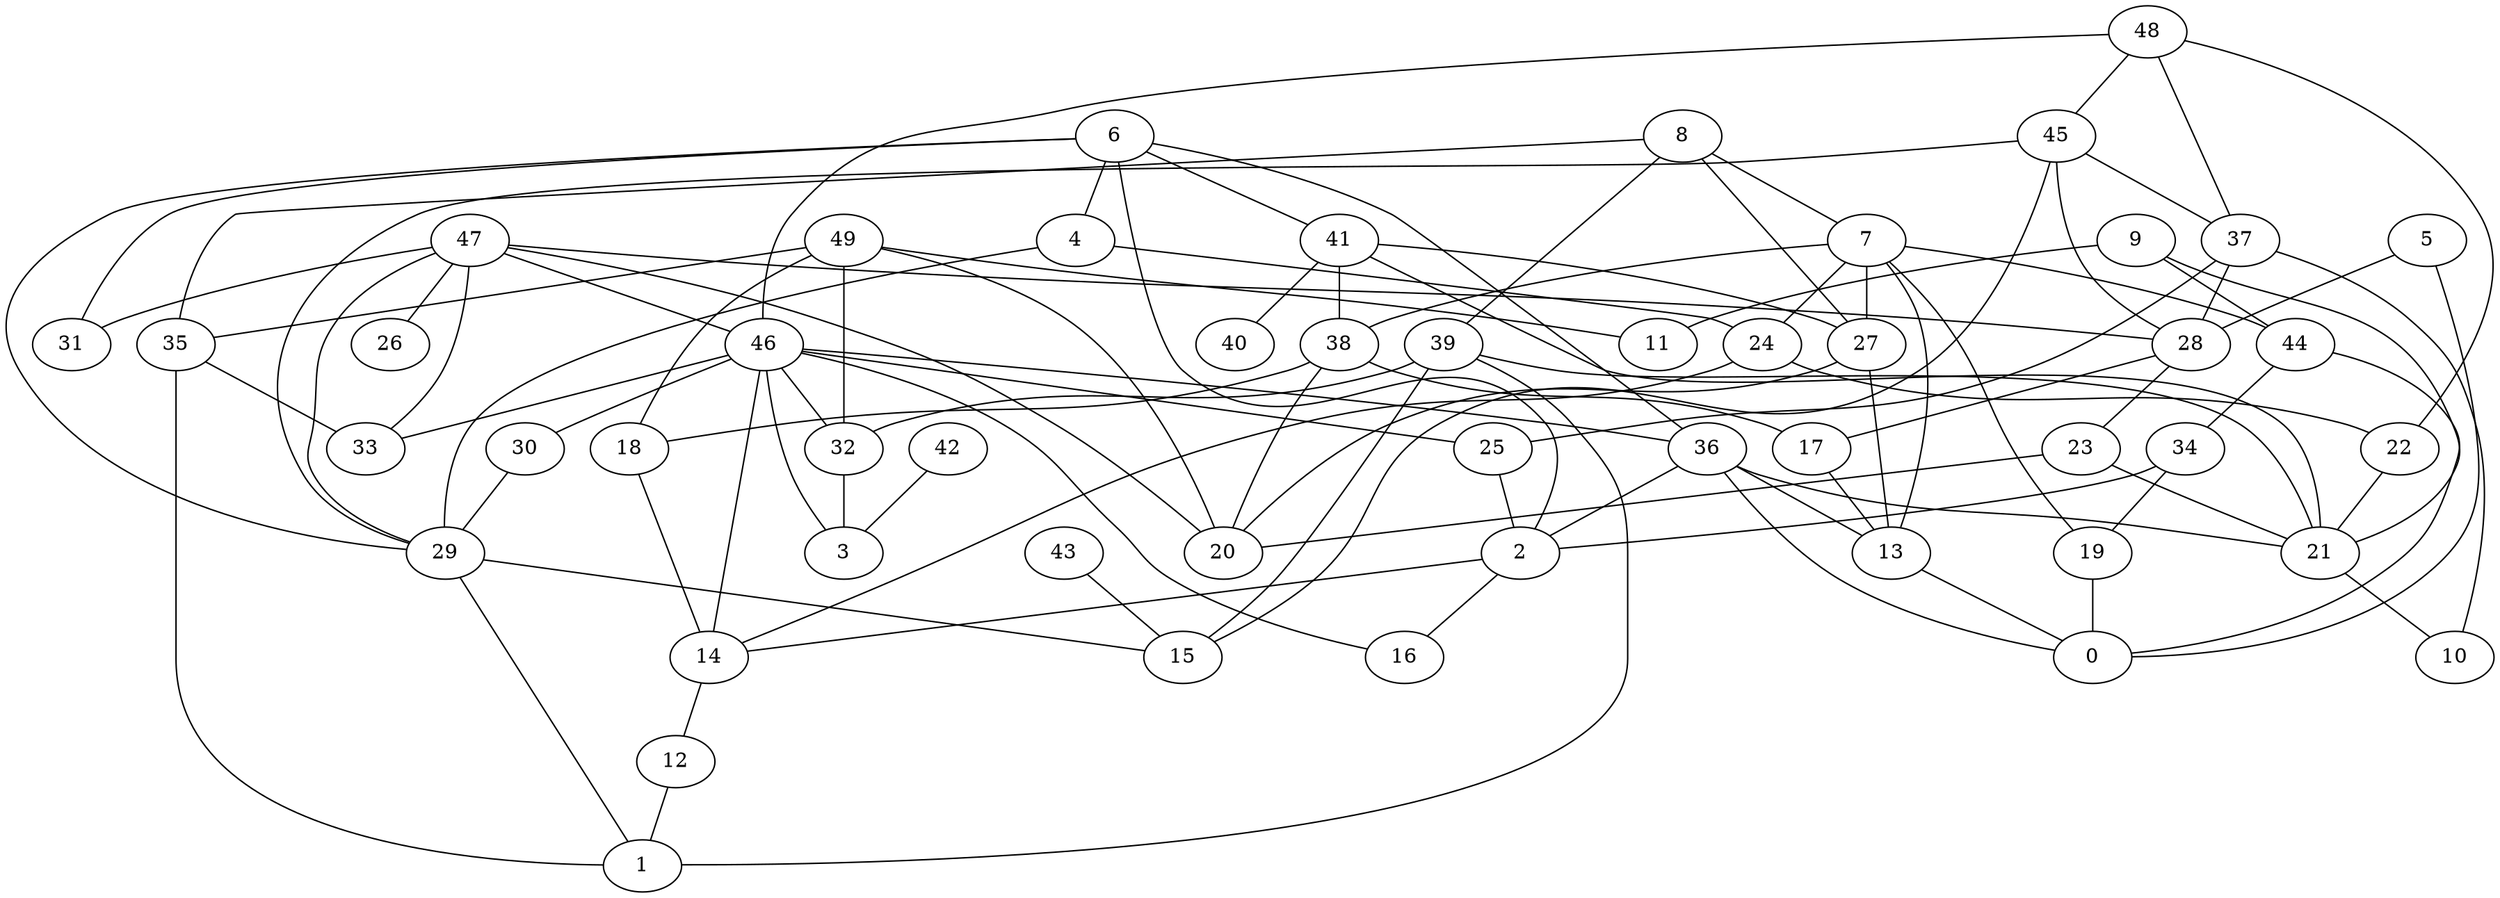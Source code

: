 digraph GG_graph {

subgraph G_graph {
edge [color = black]
"43" -> "15" [dir = none]
"8" -> "27" [dir = none]
"9" -> "44" [dir = none]
"48" -> "37" [dir = none]
"7" -> "27" [dir = none]
"7" -> "24" [dir = none]
"38" -> "20" [dir = none]
"39" -> "1" [dir = none]
"18" -> "14" [dir = none]
"5" -> "28" [dir = none]
"37" -> "10" [dir = none]
"37" -> "25" [dir = none]
"37" -> "28" [dir = none]
"32" -> "3" [dir = none]
"36" -> "21" [dir = none]
"36" -> "2" [dir = none]
"36" -> "13" [dir = none]
"36" -> "0" [dir = none]
"46" -> "14" [dir = none]
"46" -> "36" [dir = none]
"46" -> "32" [dir = none]
"47" -> "26" [dir = none]
"47" -> "29" [dir = none]
"47" -> "31" [dir = none]
"47" -> "28" [dir = none]
"47" -> "46" [dir = none]
"35" -> "33" [dir = none]
"35" -> "1" [dir = none]
"44" -> "34" [dir = none]
"44" -> "0" [dir = none]
"42" -> "3" [dir = none]
"49" -> "11" [dir = none]
"49" -> "20" [dir = none]
"49" -> "35" [dir = none]
"49" -> "18" [dir = none]
"2" -> "16" [dir = none]
"23" -> "21" [dir = none]
"24" -> "22" [dir = none]
"24" -> "14" [dir = none]
"45" -> "15" [dir = none]
"45" -> "29" [dir = none]
"30" -> "29" [dir = none]
"6" -> "2" [dir = none]
"14" -> "12" [dir = none]
"34" -> "19" [dir = none]
"28" -> "17" [dir = none]
"41" -> "40" [dir = none]
"41" -> "21" [dir = none]
"4" -> "24" [dir = none]
"7" -> "19" [dir = none]
"17" -> "13" [dir = none]
"38" -> "18" [dir = none]
"8" -> "7" [dir = none]
"45" -> "28" [dir = none]
"6" -> "29" [dir = none]
"27" -> "20" [dir = none]
"27" -> "13" [dir = none]
"19" -> "0" [dir = none]
"23" -> "20" [dir = none]
"6" -> "31" [dir = none]
"47" -> "20" [dir = none]
"21" -> "10" [dir = none]
"48" -> "46" [dir = none]
"22" -> "21" [dir = none]
"39" -> "32" [dir = none]
"25" -> "2" [dir = none]
"4" -> "29" [dir = none]
"46" -> "16" [dir = none]
"41" -> "27" [dir = none]
"34" -> "2" [dir = none]
"29" -> "1" [dir = none]
"46" -> "30" [dir = none]
"46" -> "25" [dir = none]
"2" -> "14" [dir = none]
"47" -> "33" [dir = none]
"39" -> "21" [dir = none]
"29" -> "15" [dir = none]
"28" -> "23" [dir = none]
"8" -> "35" [dir = none]
"7" -> "38" [dir = none]
"45" -> "37" [dir = none]
"6" -> "36" [dir = none]
"41" -> "38" [dir = none]
"46" -> "33" [dir = none]
"6" -> "4" [dir = none]
"9" -> "21" [dir = none]
"7" -> "13" [dir = none]
"9" -> "11" [dir = none]
"46" -> "3" [dir = none]
"48" -> "22" [dir = none]
"38" -> "17" [dir = none]
"8" -> "39" [dir = none]
"7" -> "44" [dir = none]
"13" -> "0" [dir = none]
"49" -> "32" [dir = none]
"48" -> "45" [dir = none]
"12" -> "1" [dir = none]
"5" -> "0" [dir = none]
"6" -> "41" [dir = none]
"39" -> "15" [dir = none]
}

}
